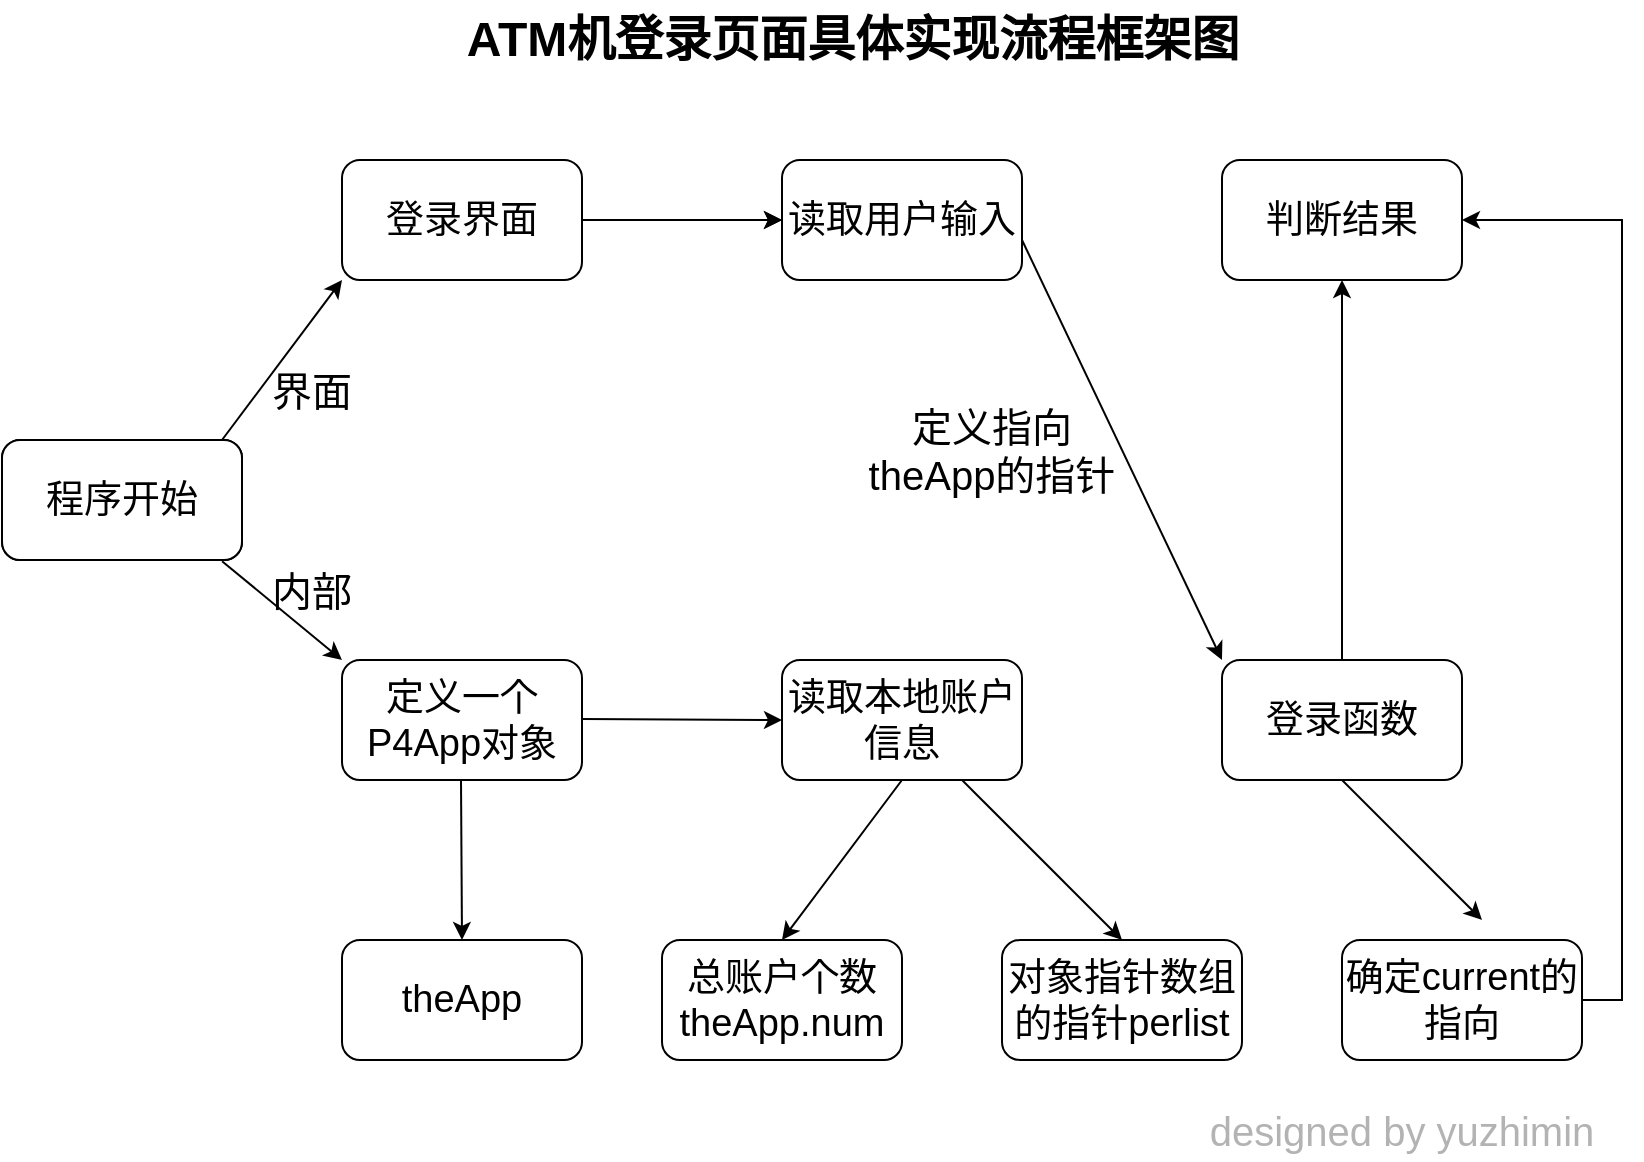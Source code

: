 <mxfile version="14.6.13" type="device"><diagram id="Ybfv7mKDKIKtEe00NMeX" name="Page-1"><mxGraphModel dx="1024" dy="592" grid="1" gridSize="10" guides="1" tooltips="1" connect="1" arrows="1" fold="1" page="1" pageScale="1" pageWidth="850" pageHeight="1100" math="0" shadow="0"><root><mxCell id="0"/><mxCell id="1" parent="0"/><mxCell id="5YEi6KF5hj3N1o7rr3YS-2" value="&lt;font style=&quot;font-size: 19px&quot;&gt;程序开始&lt;/font&gt;" style="rounded=1;whiteSpace=wrap;html=1;" parent="1" vertex="1"><mxGeometry x="10" y="290" width="120" height="60" as="geometry"/></mxCell><mxCell id="5YEi6KF5hj3N1o7rr3YS-3" value="&lt;font style=&quot;font-size: 19px&quot;&gt;程序开始&lt;/font&gt;" style="rounded=1;whiteSpace=wrap;html=1;" parent="1" vertex="1"><mxGeometry x="10" y="290" width="120" height="60" as="geometry"/></mxCell><mxCell id="5YEi6KF5hj3N1o7rr3YS-16" value="" style="edgeStyle=orthogonalEdgeStyle;rounded=0;orthogonalLoop=1;jettySize=auto;html=1;" parent="1" source="5YEi6KF5hj3N1o7rr3YS-7" target="5YEi6KF5hj3N1o7rr3YS-10" edge="1"><mxGeometry relative="1" as="geometry"/></mxCell><mxCell id="5YEi6KF5hj3N1o7rr3YS-7" value="&lt;font style=&quot;font-size: 19px&quot;&gt;登录界面&lt;/font&gt;" style="rounded=1;whiteSpace=wrap;html=1;" parent="1" vertex="1"><mxGeometry x="180" y="150" width="120" height="60" as="geometry"/></mxCell><mxCell id="5YEi6KF5hj3N1o7rr3YS-8" value="&lt;span style=&quot;font-size: 19px&quot;&gt;定义一个P4App对象&lt;/span&gt;" style="rounded=1;whiteSpace=wrap;html=1;" parent="1" vertex="1"><mxGeometry x="180" y="400" width="120" height="60" as="geometry"/></mxCell><mxCell id="5YEi6KF5hj3N1o7rr3YS-9" value="&lt;span style=&quot;font-size: 19px&quot;&gt;读取本地账户信息&lt;/span&gt;" style="rounded=1;whiteSpace=wrap;html=1;" parent="1" vertex="1"><mxGeometry x="400" y="400" width="120" height="60" as="geometry"/></mxCell><mxCell id="5YEi6KF5hj3N1o7rr3YS-10" value="&lt;span style=&quot;font-size: 19px&quot;&gt;读取用户输入&lt;/span&gt;" style="rounded=1;whiteSpace=wrap;html=1;" parent="1" vertex="1"><mxGeometry x="400" y="150" width="120" height="60" as="geometry"/></mxCell><mxCell id="5YEi6KF5hj3N1o7rr3YS-11" value="&lt;span style=&quot;font-size: 19px&quot;&gt;登录函数&lt;/span&gt;" style="rounded=1;whiteSpace=wrap;html=1;" parent="1" vertex="1"><mxGeometry x="620" y="400" width="120" height="60" as="geometry"/></mxCell><mxCell id="5YEi6KF5hj3N1o7rr3YS-12" value="&lt;span style=&quot;font-size: 19px&quot;&gt;判断结果&lt;/span&gt;" style="rounded=1;whiteSpace=wrap;html=1;" parent="1" vertex="1"><mxGeometry x="620" y="150" width="120" height="60" as="geometry"/></mxCell><mxCell id="5YEi6KF5hj3N1o7rr3YS-13" value="" style="endArrow=classic;html=1;entryX=0;entryY=1;entryDx=0;entryDy=0;" parent="1" target="5YEi6KF5hj3N1o7rr3YS-7" edge="1"><mxGeometry width="50" height="50" relative="1" as="geometry"><mxPoint x="120" y="290" as="sourcePoint"/><mxPoint x="170" y="240" as="targetPoint"/></mxGeometry></mxCell><mxCell id="5YEi6KF5hj3N1o7rr3YS-14" value="" style="endArrow=classic;html=1;entryX=0;entryY=0;entryDx=0;entryDy=0;exitX=0.917;exitY=1.01;exitDx=0;exitDy=0;exitPerimeter=0;" parent="1" source="5YEi6KF5hj3N1o7rr3YS-3" target="5YEi6KF5hj3N1o7rr3YS-8" edge="1"><mxGeometry width="50" height="50" relative="1" as="geometry"><mxPoint x="130" y="340" as="sourcePoint"/><mxPoint x="200" y="406" as="targetPoint"/></mxGeometry></mxCell><mxCell id="5YEi6KF5hj3N1o7rr3YS-15" value="" style="endArrow=classic;html=1;entryX=0;entryY=0.5;entryDx=0;entryDy=0;" parent="1" target="5YEi6KF5hj3N1o7rr3YS-10" edge="1"><mxGeometry width="50" height="50" relative="1" as="geometry"><mxPoint x="310" y="180" as="sourcePoint"/><mxPoint x="380" y="110" as="targetPoint"/></mxGeometry></mxCell><mxCell id="5YEi6KF5hj3N1o7rr3YS-17" value="" style="endArrow=classic;html=1;entryX=0;entryY=0.5;entryDx=0;entryDy=0;" parent="1" target="5YEi6KF5hj3N1o7rr3YS-9" edge="1"><mxGeometry width="50" height="50" relative="1" as="geometry"><mxPoint x="300" y="429.5" as="sourcePoint"/><mxPoint x="390" y="429.5" as="targetPoint"/></mxGeometry></mxCell><mxCell id="5YEi6KF5hj3N1o7rr3YS-18" value="" style="endArrow=classic;html=1;" parent="1" edge="1"><mxGeometry width="50" height="50" relative="1" as="geometry"><mxPoint x="520" y="190" as="sourcePoint"/><mxPoint x="620" y="400" as="targetPoint"/></mxGeometry></mxCell><mxCell id="5YEi6KF5hj3N1o7rr3YS-20" value="" style="endArrow=classic;html=1;exitX=0.5;exitY=0;exitDx=0;exitDy=0;entryX=0.5;entryY=1;entryDx=0;entryDy=0;" parent="1" source="5YEi6KF5hj3N1o7rr3YS-11" target="5YEi6KF5hj3N1o7rr3YS-12" edge="1"><mxGeometry width="50" height="50" relative="1" as="geometry"><mxPoint x="680" y="400" as="sourcePoint"/><mxPoint x="650" y="230" as="targetPoint"/></mxGeometry></mxCell><mxCell id="5YEi6KF5hj3N1o7rr3YS-21" value="" style="endArrow=classic;html=1;" parent="1" edge="1"><mxGeometry width="50" height="50" relative="1" as="geometry"><mxPoint x="239.5" y="460" as="sourcePoint"/><mxPoint x="240" y="540" as="targetPoint"/></mxGeometry></mxCell><mxCell id="5YEi6KF5hj3N1o7rr3YS-22" value="&lt;span style=&quot;font-size: 19px&quot;&gt;theApp&lt;/span&gt;" style="rounded=1;whiteSpace=wrap;html=1;" parent="1" vertex="1"><mxGeometry x="180" y="540" width="120" height="60" as="geometry"/></mxCell><mxCell id="5YEi6KF5hj3N1o7rr3YS-23" value="&lt;span style=&quot;font-size: 19px&quot;&gt;总账户个数&lt;br&gt;theApp.num&lt;br&gt;&lt;/span&gt;" style="rounded=1;whiteSpace=wrap;html=1;" parent="1" vertex="1"><mxGeometry x="340" y="540" width="120" height="60" as="geometry"/></mxCell><mxCell id="5YEi6KF5hj3N1o7rr3YS-24" value="&lt;span style=&quot;font-size: 19px&quot;&gt;对象指针数组的指针perlist&lt;/span&gt;" style="rounded=1;whiteSpace=wrap;html=1;" parent="1" vertex="1"><mxGeometry x="510" y="540" width="120" height="60" as="geometry"/></mxCell><mxCell id="5YEi6KF5hj3N1o7rr3YS-25" value="" style="endArrow=classic;html=1;entryX=0.5;entryY=0;entryDx=0;entryDy=0;exitX=0.75;exitY=1;exitDx=0;exitDy=0;" parent="1" source="5YEi6KF5hj3N1o7rr3YS-9" target="5YEi6KF5hj3N1o7rr3YS-24" edge="1"><mxGeometry width="50" height="50" relative="1" as="geometry"><mxPoint x="460" y="460" as="sourcePoint"/><mxPoint x="510" y="550" as="targetPoint"/></mxGeometry></mxCell><mxCell id="5YEi6KF5hj3N1o7rr3YS-26" value="" style="endArrow=classic;html=1;entryX=0.5;entryY=0;entryDx=0;entryDy=0;" parent="1" target="5YEi6KF5hj3N1o7rr3YS-23" edge="1"><mxGeometry width="50" height="50" relative="1" as="geometry"><mxPoint x="460" y="460" as="sourcePoint"/><mxPoint x="570" y="540" as="targetPoint"/></mxGeometry></mxCell><mxCell id="5YEi6KF5hj3N1o7rr3YS-27" value="" style="endArrow=classic;html=1;exitX=0.75;exitY=1;exitDx=0;exitDy=0;" parent="1" edge="1"><mxGeometry width="50" height="50" relative="1" as="geometry"><mxPoint x="680" y="460" as="sourcePoint"/><mxPoint x="750" y="530" as="targetPoint"/></mxGeometry></mxCell><mxCell id="5YEi6KF5hj3N1o7rr3YS-29" style="edgeStyle=orthogonalEdgeStyle;rounded=0;orthogonalLoop=1;jettySize=auto;html=1;exitX=1;exitY=0.5;exitDx=0;exitDy=0;entryX=1;entryY=0.5;entryDx=0;entryDy=0;" parent="1" source="5YEi6KF5hj3N1o7rr3YS-28" target="5YEi6KF5hj3N1o7rr3YS-12" edge="1"><mxGeometry relative="1" as="geometry"/></mxCell><mxCell id="5YEi6KF5hj3N1o7rr3YS-28" value="&lt;span style=&quot;font-size: 19px&quot;&gt;确定current的指向&lt;/span&gt;" style="rounded=1;whiteSpace=wrap;html=1;" parent="1" vertex="1"><mxGeometry x="680" y="540" width="120" height="60" as="geometry"/></mxCell><mxCell id="5YEi6KF5hj3N1o7rr3YS-30" value="&lt;font style=&quot;font-size: 20px&quot;&gt;定义指向theApp的指针&lt;/font&gt;" style="text;html=1;strokeColor=none;fillColor=none;align=center;verticalAlign=middle;whiteSpace=wrap;rounded=0;" parent="1" vertex="1"><mxGeometry x="440" y="250" width="130" height="90" as="geometry"/></mxCell><mxCell id="5YEi6KF5hj3N1o7rr3YS-31" value="ATM机登录页面具体实现流程框架图" style="text;strokeColor=none;fillColor=none;html=1;fontSize=24;fontStyle=1;verticalAlign=middle;align=center;" parent="1" vertex="1"><mxGeometry x="350" y="70" width="170" height="40" as="geometry"/></mxCell><mxCell id="5YEi6KF5hj3N1o7rr3YS-32" value="&lt;font style=&quot;font-size: 20px&quot;&gt;designed by yuzhimin&lt;/font&gt;" style="text;html=1;align=center;verticalAlign=middle;whiteSpace=wrap;rounded=0;fontColor=#B3B3B3;" parent="1" vertex="1"><mxGeometry x="590" y="620" width="240" height="30" as="geometry"/></mxCell><mxCell id="amtZ1gurlO-GBPGPLiDx-1" value="&lt;span style=&quot;font-size: 20px&quot;&gt;内部&lt;/span&gt;" style="text;html=1;strokeColor=none;fillColor=none;align=center;verticalAlign=middle;whiteSpace=wrap;rounded=0;" vertex="1" parent="1"><mxGeometry x="100" y="320" width="130" height="90" as="geometry"/></mxCell><mxCell id="amtZ1gurlO-GBPGPLiDx-2" value="&lt;span style=&quot;font-size: 20px&quot;&gt;界面&lt;/span&gt;" style="text;html=1;strokeColor=none;fillColor=none;align=center;verticalAlign=middle;whiteSpace=wrap;rounded=0;" vertex="1" parent="1"><mxGeometry x="100" y="220" width="130" height="90" as="geometry"/></mxCell></root></mxGraphModel></diagram></mxfile>